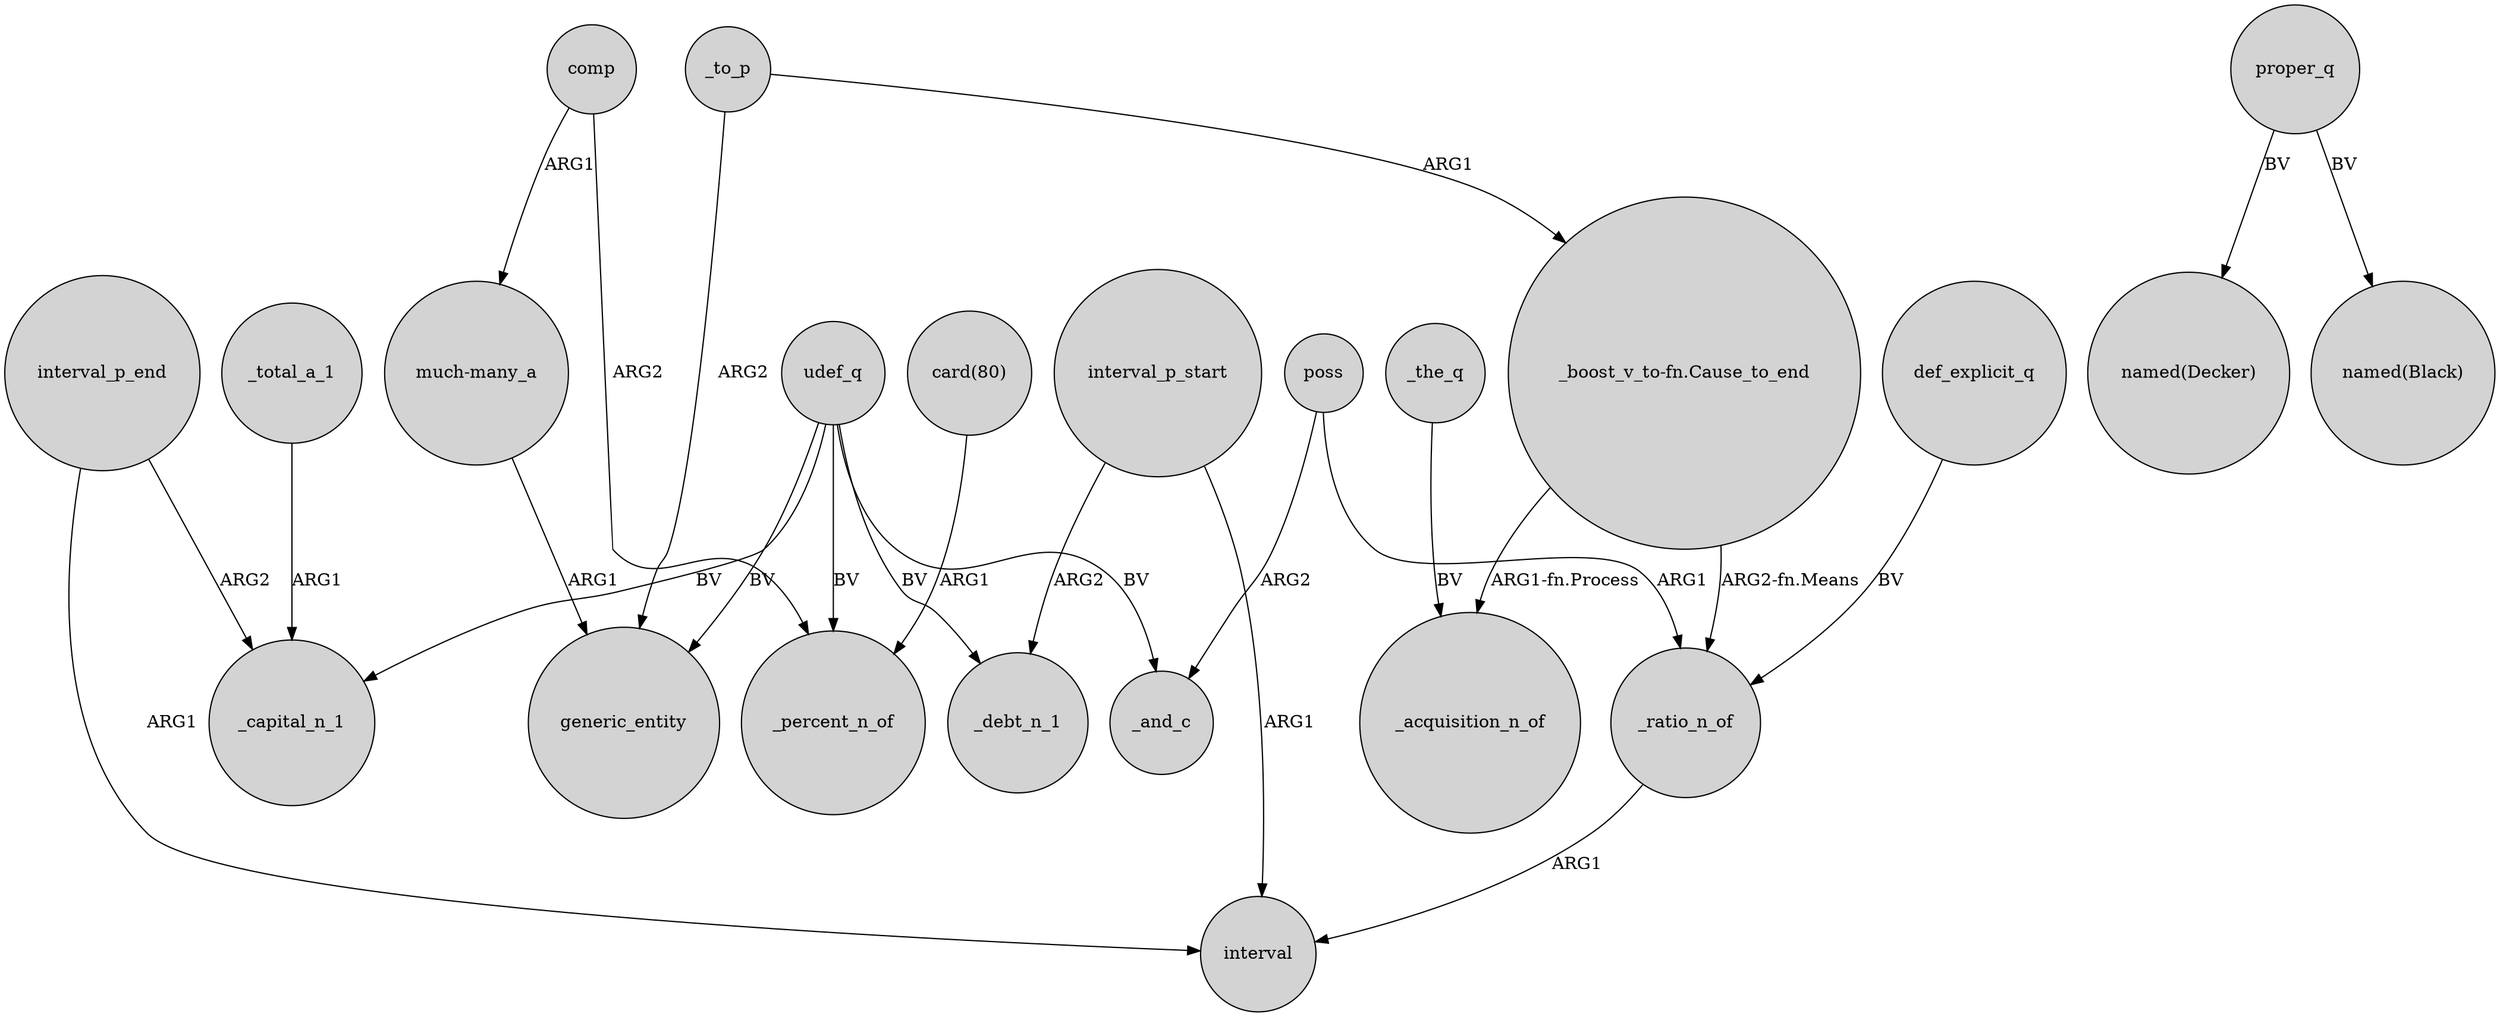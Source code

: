 digraph {
	node [shape=circle style=filled]
	"_boost_v_to-fn.Cause_to_end" -> _ratio_n_of [label="ARG2-fn.Means"]
	_to_p -> generic_entity [label=ARG2]
	"card(80)" -> _percent_n_of [label=ARG1]
	interval_p_end -> _capital_n_1 [label=ARG2]
	_total_a_1 -> _capital_n_1 [label=ARG1]
	"_boost_v_to-fn.Cause_to_end" -> _acquisition_n_of [label="ARG1-fn.Process"]
	proper_q -> "named(Decker)" [label=BV]
	_the_q -> _acquisition_n_of [label=BV]
	udef_q -> _and_c [label=BV]
	interval_p_start -> interval [label=ARG1]
	udef_q -> generic_entity [label=BV]
	_to_p -> "_boost_v_to-fn.Cause_to_end" [label=ARG1]
	interval_p_start -> _debt_n_1 [label=ARG2]
	comp -> "much-many_a" [label=ARG1]
	poss -> _and_c [label=ARG2]
	udef_q -> _debt_n_1 [label=BV]
	poss -> _ratio_n_of [label=ARG1]
	udef_q -> _percent_n_of [label=BV]
	"much-many_a" -> generic_entity [label=ARG1]
	proper_q -> "named(Black)" [label=BV]
	udef_q -> _capital_n_1 [label=BV]
	interval_p_end -> interval [label=ARG1]
	_ratio_n_of -> interval [label=ARG1]
	def_explicit_q -> _ratio_n_of [label=BV]
	comp -> _percent_n_of [label=ARG2]
}
